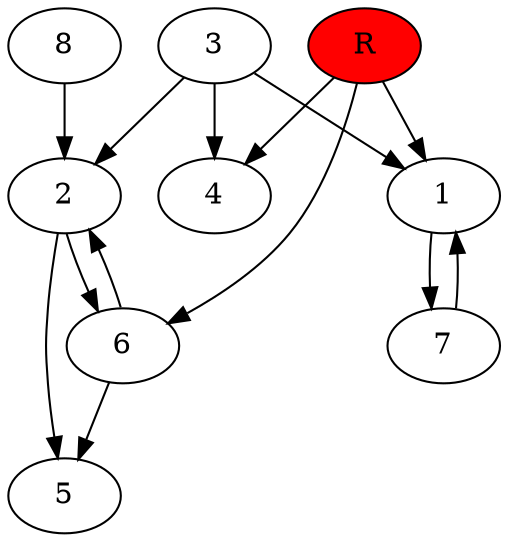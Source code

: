 digraph prb17222 {
	1
	2
	3
	4
	5
	6
	7
	8
	R [fillcolor="#ff0000" style=filled]
	1 -> 7
	2 -> 5
	2 -> 6
	3 -> 1
	3 -> 2
	3 -> 4
	6 -> 2
	6 -> 5
	7 -> 1
	8 -> 2
	R -> 1
	R -> 4
	R -> 6
}
